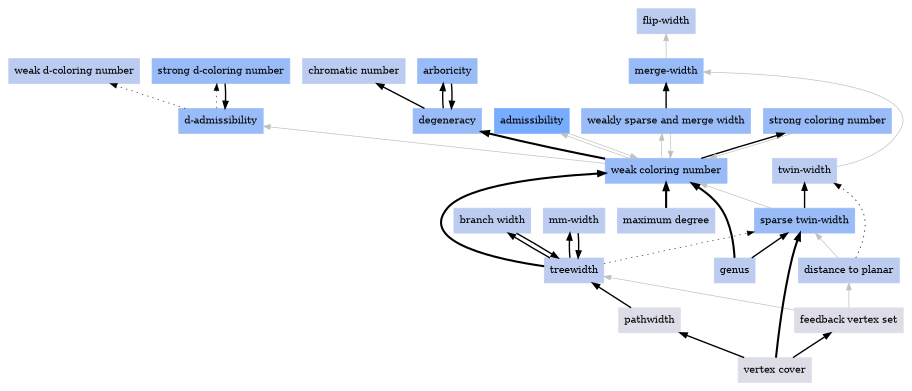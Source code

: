 digraph local_v4sLfO {
	node [color=lightblue2 style=filled]
	margin=0.04 size="6,6"
	rankdir = BT
	"n_KD6n2n" [label="weak coloring number" URL="/parameters/html/KD6n2n" color="#99bcf8" shape=box]
	"n_VHClqR" [label="pathwidth" URL="/parameters/html/VHClqR" color="#dddde8" shape=box]
	"n_gbaHdw" [label="genus" URL="/parameters/html/gbaHdw" color="#bbccf0" shape=box]
	"n_OrH7et" [label="twin-width" URL="/parameters/html/OrH7et" color="#bbccf0" shape=box]
	"n_UyQ5yM" [label="maximum degree" URL="/parameters/html/UyQ5yM" color="#bbccf0" shape=box]
	"n_PxVh3F" [label="strong coloring number" URL="/parameters/html/PxVh3F" color="#99bcf8" shape=box]
	"n_5Q7fuR" [label="treewidth" URL="/parameters/html/5Q7fuR" color="#bbccf0" shape=box]
	"n_UWmTKl" [label="merge-width" URL="/parameters/html/UWmTKl" color="#99bcf8" shape=box]
	"n_Pqiy2C" [label="d-admissibility" URL="/parameters/html/Pqiy2C" color="#99bcf8" shape=box]
	"n_MLJMRH" [label="distance to planar" URL="/parameters/html/MLJMRH" color="#bbccf0" shape=box]
	"n_GNOiyB" [label="feedback vertex set" URL="/parameters/html/GNOiyB" color="#dddde8" shape=box]
	"n_VowkuW" [label="degeneracy" URL="/parameters/html/VowkuW" color="#99bcf8" shape=box]
	"n_zgMenA" [label="arboricity" URL="/parameters/html/zgMenA" color="#99bcf8" shape=box]
	"n_w7MmyW" [label="chromatic number" URL="/parameters/html/w7MmyW" color="#bbccf0" shape=box]
	"n_yihnem" [label="strong d-coloring number" URL="/parameters/html/yihnem" color="#99bcf8" shape=box]
	"n_4lp9Yj" [label="vertex cover" URL="/parameters/html/4lp9Yj" color="#dddde8" shape=box]
	"n_lIcmuR" [label="branch width" URL="/parameters/html/lIcmuR" color="#bbccf0" shape=box]
	"n_3F3oc3" [label="weak d-coloring number" URL="/parameters/html/3F3oc3" color="#bbccf0" shape=box]
	"n_d7vRYU" [label="mm-width" URL="/parameters/html/d7vRYU" color="#bbccf0" shape=box]
	"n_2FM8hj" [label="sparse twin-width" URL="/parameters/html/2FM8hj" color="#99bcf8" shape=box]
	"n_v4sLfO" [label="admissibility" URL="/parameters/html/v4sLfO" color="#78acff" shape=box]
	"n_HJjpOL" [label="weakly sparse and merge width" URL="/parameters/html/HJjpOL" color="#99bcf8" shape=box]
	"n_jYG7BR" [label="flip-width" URL="/parameters/html/jYG7BR" color="#bbccf0" shape=box]
	"n_MLJMRH" -> "n_OrH7et" [label="" decorate=true lblstyle="above, sloped" style="dotted" weight="1" penwidth="1.0"]
	"n_4lp9Yj" -> "n_2FM8hj" [label="" decorate=true lblstyle="above, sloped" weight="100" penwidth="3.0"]
	"n_2FM8hj" -> "n_KD6n2n" [label="" decorate=true lblstyle="above, sloped" color="gray" weight="1"]
	"n_KD6n2n" -> "n_PxVh3F" [label="" decorate=true lblstyle="above, sloped" weight="100" penwidth="2.0"]
	"n_VowkuW" -> "n_w7MmyW" [label="" decorate=true lblstyle="above, sloped" weight="100" penwidth="2.0"]
	"n_5Q7fuR" -> "n_d7vRYU" [label="" decorate=true lblstyle="above, sloped" weight="100" penwidth="2.0"]
	"n_GNOiyB" -> "n_5Q7fuR" [label="" decorate=true lblstyle="above, sloped" color="gray" weight="1"]
	"n_VowkuW" -> "n_zgMenA" [label="" decorate=true lblstyle="above, sloped" weight="100" penwidth="2.0"]
	"n_HJjpOL" -> "n_KD6n2n" [label="" decorate=true lblstyle="above, sloped" color="gray" weight="1"]
	"n_UyQ5yM" -> "n_KD6n2n" [label="" decorate=true lblstyle="above, sloped" weight="100" penwidth="3.0"]
	"n_KD6n2n" -> "n_HJjpOL" [label="" decorate=true lblstyle="above, sloped" color="gray" weight="1"]
	"n_MLJMRH" -> "n_2FM8hj" [label="" decorate=true lblstyle="above, sloped" color="gray" weight="1"]
	"n_d7vRYU" -> "n_5Q7fuR" [label="" decorate=true lblstyle="above, sloped" weight="100" penwidth="2.0"]
	"n_OrH7et" -> "n_UWmTKl" [label="" decorate=true lblstyle="above, sloped" color="gray" weight="1"]
	"n_gbaHdw" -> "n_KD6n2n" [label="" decorate=true lblstyle="above, sloped" weight="100" penwidth="3.0"]
	"n_zgMenA" -> "n_VowkuW" [label="" decorate=true lblstyle="above, sloped" weight="100" penwidth="2.0"]
	"n_4lp9Yj" -> "n_GNOiyB" [label="" decorate=true lblstyle="above, sloped" weight="100" penwidth="2.0"]
	"n_gbaHdw" -> "n_2FM8hj" [label="" decorate=true lblstyle="above, sloped" weight="100" penwidth="2.0"]
	"n_KD6n2n" -> "n_VowkuW" [label="" decorate=true lblstyle="above, sloped" weight="100" penwidth="3.0"]
	"n_yihnem" -> "n_Pqiy2C" [label="" decorate=true lblstyle="above, sloped" weight="100" penwidth="2.0"]
	"n_4lp9Yj" -> "n_VHClqR" [label="" decorate=true lblstyle="above, sloped" weight="100" penwidth="2.0"]
	"n_GNOiyB" -> "n_MLJMRH" [label="" decorate=true lblstyle="above, sloped" color="gray" weight="1"]
	"n_VHClqR" -> "n_5Q7fuR" [label="" decorate=true lblstyle="above, sloped" weight="100" penwidth="2.0"]
	"n_5Q7fuR" -> "n_lIcmuR" [label="" decorate=true lblstyle="above, sloped" weight="100" penwidth="2.0"]
	"n_UWmTKl" -> "n_jYG7BR" [label="" decorate=true lblstyle="above, sloped" color="gray" weight="1"]
	"n_2FM8hj" -> "n_OrH7et" [label="" decorate=true lblstyle="above, sloped" weight="100" penwidth="2.0"]
	"n_Pqiy2C" -> "n_yihnem" [label="" decorate=true lblstyle="above, sloped" style="dotted" weight="1" penwidth="0.8"]
	"n_KD6n2n" -> "n_Pqiy2C" [label="" decorate=true lblstyle="above, sloped" color="gray" weight="1"]
	"n_5Q7fuR" -> "n_KD6n2n" [label="" decorate=true lblstyle="above, sloped" weight="100" penwidth="3.0"]
	"n_5Q7fuR" -> "n_2FM8hj" [label="" decorate=true lblstyle="above, sloped" style="dotted" weight="1" penwidth="0.8"]
	"n_lIcmuR" -> "n_5Q7fuR" [label="" decorate=true lblstyle="above, sloped" weight="100" penwidth="2.0"]
	"n_Pqiy2C" -> "n_3F3oc3" [label="" decorate=true lblstyle="above, sloped" style="dotted" weight="1" penwidth="0.8"]
	"n_v4sLfO" -> "n_KD6n2n" [label="" decorate=true lblstyle="above, sloped" color="gray" weight="1"]
	"n_KD6n2n" -> "n_v4sLfO" [label="" decorate=true lblstyle="above, sloped" color="gray" weight="1"]
	"n_HJjpOL" -> "n_UWmTKl" [label="" decorate=true lblstyle="above, sloped" weight="100" penwidth="2.0"]
	"n_PxVh3F" -> "n_KD6n2n" [label="" decorate=true lblstyle="above, sloped" color="gray" weight="1"]
}
